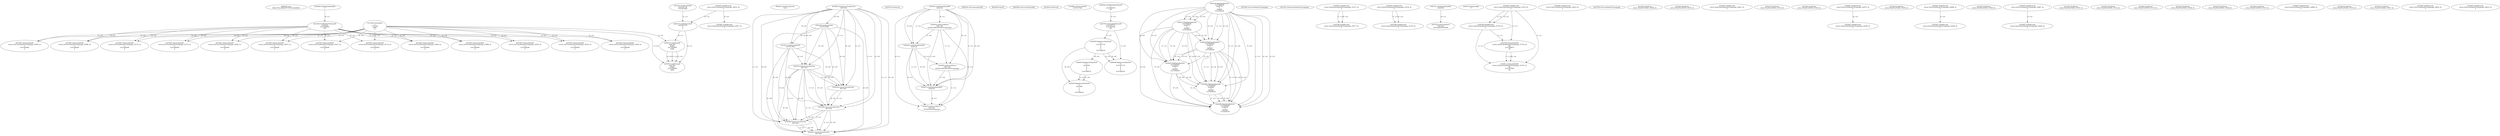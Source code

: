 // Global SCDG with merge call
digraph {
	0 [label="6850628.main
000acd72ac2628c8733533dca4afbb30"]
	1 [label="4254480.GetModuleHandleW
0"]
	2 [label="6844434.SetThreadLocale
1024"]
	3 [label="4243965.InitializeCriticalSection
6917004"]
	4 [label="4243979.GetVersion
"]
	5 [label="4244018.GetModuleHandleW
4244120"]
	6 [label="4244024.GetProcAddress
9441320
GetThreadPreferredUILanguages"]
	5 -> 6 [label="(0-->1)"]
	7 [label="4244044.GetModuleHandleW
4244120"]
	5 -> 7 [label="(1-->1)"]
	5 -> 7 [label="(0-->0)"]
	6 -> 7 [label="(1-->0)"]
	8 [label="4244050.GetProcAddress
9441320
SetThreadPreferredUILanguages"]
	5 -> 8 [label="(0-->1)"]
	6 -> 8 [label="(1-->1)"]
	7 -> 8 [label="(0-->1)"]
	9 [label="4244070.GetModuleHandleW
4244120"]
	5 -> 9 [label="(1-->1)"]
	7 -> 9 [label="(1-->1)"]
	5 -> 9 [label="(0-->0)"]
	6 -> 9 [label="(1-->0)"]
	7 -> 9 [label="(0-->0)"]
	8 -> 9 [label="(1-->0)"]
	10 [label="4244076.GetProcAddress
9441320
GetThreadUILanguage"]
	5 -> 10 [label="(0-->1)"]
	6 -> 10 [label="(1-->1)"]
	7 -> 10 [label="(0-->1)"]
	8 -> 10 [label="(1-->1)"]
	9 -> 10 [label="(0-->1)"]
	11 [label="4250188.GetSystemInfo
2147417660"]
	3 -> 11 [label="(0-->0)"]
	12 [label="6844540.GetCommandLineW
"]
	13 [label="4214413.GetStartupInfoW
2147417624"]
	3 -> 13 [label="(0-->0)"]
	11 -> 13 [label="(0-->0)"]
	14 [label="6844560.GetACP
"]
	15 [label="6844580.GetCurrentThreadId
"]
	16 [label="4250204.GetVersion
"]
	17 [label="4276690.GetVersionExW
2147417420"]
	18 [label="4243306.GetModuleFileNameW
4194304
2147408904
522"]
	1 -> 18 [label="(0-->1)"]
	19 [label="4248064.GetModuleFileNameW
0
2147408370
261"]
	20 [label="4215383.VirtualAlloc
0
1310704
4096
4"]
	21 [label="4246338.RegOpenKeyExW
2147483649
4246772
0
983065
2147408236"]
	22 [label="4246372.RegOpenKeyExW
2147483650
4246772
0
983065
2147408236"]
	21 -> 22 [label="(2-->2)"]
	21 -> 22 [label="(4-->4)"]
	21 -> 22 [label="(5-->5)"]
	23 [label="4246402.RegOpenKeyExW
2147483649
4246832
0
983065
2147408236"]
	21 -> 23 [label="(1-->1)"]
	21 -> 23 [label="(4-->4)"]
	22 -> 23 [label="(4-->4)"]
	21 -> 23 [label="(5-->5)"]
	22 -> 23 [label="(5-->5)"]
	24 [label="4246432.RegOpenKeyExW
2147483650
4246832
0
983065
2147408236"]
	22 -> 24 [label="(1-->1)"]
	23 -> 24 [label="(2-->2)"]
	21 -> 24 [label="(4-->4)"]
	22 -> 24 [label="(4-->4)"]
	23 -> 24 [label="(4-->4)"]
	21 -> 24 [label="(5-->5)"]
	22 -> 24 [label="(5-->5)"]
	23 -> 24 [label="(5-->5)"]
	25 [label="4246462.RegOpenKeyExW
2147483649
4246884
0
983065
2147408236"]
	21 -> 25 [label="(1-->1)"]
	23 -> 25 [label="(1-->1)"]
	21 -> 25 [label="(4-->4)"]
	22 -> 25 [label="(4-->4)"]
	23 -> 25 [label="(4-->4)"]
	24 -> 25 [label="(4-->4)"]
	21 -> 25 [label="(5-->5)"]
	22 -> 25 [label="(5-->5)"]
	23 -> 25 [label="(5-->5)"]
	24 -> 25 [label="(5-->5)"]
	26 [label="4246492.RegOpenKeyExW
2147483649
4246936
0
983065
2147408236"]
	21 -> 26 [label="(1-->1)"]
	23 -> 26 [label="(1-->1)"]
	25 -> 26 [label="(1-->1)"]
	21 -> 26 [label="(4-->4)"]
	22 -> 26 [label="(4-->4)"]
	23 -> 26 [label="(4-->4)"]
	24 -> 26 [label="(4-->4)"]
	25 -> 26 [label="(4-->4)"]
	21 -> 26 [label="(5-->5)"]
	22 -> 26 [label="(5-->5)"]
	23 -> 26 [label="(5-->5)"]
	24 -> 26 [label="(5-->5)"]
	25 -> 26 [label="(5-->5)"]
	27 [label="4247883.GetUserDefaultUILanguage
"]
	28 [label="4245418.EnterCriticalSection
6917004"]
	3 -> 28 [label="(1-->1)"]
	3 -> 28 [label="(0-->0)"]
	11 -> 28 [label="(0-->0)"]
	13 -> 28 [label="(0-->0)"]
	29 [label="4245454.LeaveCriticalSection
6917004"]
	3 -> 29 [label="(1-->1)"]
	28 -> 29 [label="(1-->1)"]
	3 -> 29 [label="(0-->0)"]
	11 -> 29 [label="(0-->0)"]
	13 -> 29 [label="(0-->0)"]
	28 -> 29 [label="(0-->0)"]
	30 [label="4247923.GetSystemDefaultUILanguage
"]
	31 [label="4245469.LeaveCriticalSection
6917004"]
	3 -> 31 [label="(1-->1)"]
	28 -> 31 [label="(1-->1)"]
	29 -> 31 [label="(1-->1)"]
	3 -> 31 [label="(0-->0)"]
	11 -> 31 [label="(0-->0)"]
	13 -> 31 [label="(0-->0)"]
	28 -> 31 [label="(0-->0)"]
	29 -> 31 [label="(0-->0)"]
	32 [label="4245487.IsValidLocale
retval_GetSystemDefaultUILanguage_33377_32
2"]
	33 [label="4244766.IsValidLocale
retval_GetSystemDefaultUILanguage_33377_32
2"]
	32 -> 33 [label="(1-->1)"]
	32 -> 33 [label="(2-->2)"]
	34 [label="4245487.IsValidLocale
retval_GetSystemDefaultUILanguage_33378_32
2"]
	35 [label="4244766.IsValidLocale
retval_GetSystemDefaultUILanguage_33378_32
2"]
	34 -> 35 [label="(1-->1)"]
	34 -> 35 [label="(2-->2)"]
	36 [label="4245741.GetModuleHandleW
4246160"]
	37 [label="4245758.GetProcAddress
9441320
GetLongPathNameW"]
	36 -> 37 [label="(0-->1)"]
	38 [label="4245785.GetLongPathNameW
2147407710
2147406542
261"]
	19 -> 38 [label="(3-->3)"]
	39 [label="4246556.RegQueryValueExW
0
2147407710
0
0
0
2147408232"]
	38 -> 39 [label="(1-->2)"]
	40 [label="4246635.RegQueryValueExW
0
4247000
0
0
0
2147408232"]
	39 -> 40 [label="(6-->6)"]
	41 [label="4246722.RegCloseKey
0"]
	42 [label="4245487.IsValidLocale
retval_GetSystemDefaultUILanguage_33379_32
2"]
	43 [label="4244766.IsValidLocale
retval_GetSystemDefaultUILanguage_33379_32
2"]
	42 -> 43 [label="(1-->1)"]
	42 -> 43 [label="(2-->2)"]
	44 [label="4244794.GetLocaleInfoW
retval_GetSystemDefaultUILanguage_33379_32
89
2147408070
85"]
	42 -> 44 [label="(1-->1)"]
	43 -> 44 [label="(1-->1)"]
	45 [label="4244811.GetLocaleInfoW
retval_GetSystemDefaultUILanguage_33379_32
90
2147407900
85"]
	42 -> 45 [label="(1-->1)"]
	43 -> 45 [label="(1-->1)"]
	44 -> 45 [label="(1-->1)"]
	44 -> 45 [label="(4-->4)"]
	46 [label="4246599.RegQueryValueExW
0
2147407710
0
0
0
2147408232"]
	38 -> 46 [label="(1-->2)"]
	39 -> 46 [label="(2-->2)"]
	39 -> 46 [label="(6-->6)"]
	47 [label="4245487.IsValidLocale
retval_GetUserDefaultUILanguage_32914_32
2"]
	48 [label="4245580.EnterCriticalSection
6917004"]
	3 -> 48 [label="(1-->1)"]
	28 -> 48 [label="(1-->1)"]
	31 -> 48 [label="(1-->1)"]
	3 -> 48 [label="(0-->0)"]
	11 -> 48 [label="(0-->0)"]
	13 -> 48 [label="(0-->0)"]
	28 -> 48 [label="(0-->0)"]
	31 -> 48 [label="(0-->0)"]
	49 [label="4245621.LeaveCriticalSection
6917004"]
	3 -> 49 [label="(1-->1)"]
	28 -> 49 [label="(1-->1)"]
	31 -> 49 [label="(1-->1)"]
	48 -> 49 [label="(1-->1)"]
	3 -> 49 [label="(0-->0)"]
	11 -> 49 [label="(0-->0)"]
	13 -> 49 [label="(0-->0)"]
	28 -> 49 [label="(0-->0)"]
	31 -> 49 [label="(0-->0)"]
	48 -> 49 [label="(0-->0)"]
	50 [label="4247558.GetUserDefaultUILanguage
"]
	51 [label="4247567.GetLocaleInfoW
retval_GetUserDefaultUILanguage_33598_32
3
2147408268
4"]
	18 -> 51 [label="(0-->2)"]
	20 -> 51 [label="(4-->4)"]
	52 [label="4247247.FindFirstFileW
3224341740
2147407640"]
	53 [label="4247263.FindClose
retval_FindFirstFileW_33696_32"]
	54 [label="4245487.IsValidLocale
retval_GetUserDefaultUILanguage_32874_32
2"]
	55 [label="4247567.GetLocaleInfoW
retval_GetUserDefaultUILanguage_33035_32
3
2147408268
4"]
	18 -> 55 [label="(0-->2)"]
	20 -> 55 [label="(4-->4)"]
	56 [label="4247263.FindClose
retval_FindFirstFileW_33045_32"]
	57 [label="4248145.LoadLibraryExW
3224341740
0
2"]
	52 -> 57 [label="(1-->1)"]
	54 -> 57 [label="(2-->3)"]
	58 [label="4250073.LoadStringW
9441340
65485
2147409468
4096"]
	57 -> 58 [label="(0-->1)"]
	20 -> 58 [label="(3-->4)"]
	59 [label="4246676.RegQueryValueExW
0
4247000
0
0
0
2147408232"]
	40 -> 59 [label="(2-->2)"]
	39 -> 59 [label="(6-->6)"]
	40 -> 59 [label="(6-->6)"]
	60 [label="4245487.IsValidLocale
retval_GetSystemDefaultUILanguage_32921_32
2"]
	61 [label="4247567.GetLocaleInfoW
retval_GetUserDefaultUILanguage_33095_32
3
2147408268
4"]
	18 -> 61 [label="(0-->2)"]
	20 -> 61 [label="(4-->4)"]
	62 [label="4247263.FindClose
retval_FindFirstFileW_33303_32"]
	63 [label="4247567.GetLocaleInfoW
retval_GetUserDefaultUILanguage_33096_32
3
2147408268
4"]
	18 -> 63 [label="(0-->2)"]
	20 -> 63 [label="(4-->4)"]
	64 [label="4247263.FindClose
retval_FindFirstFileW_33304_32"]
	65 [label="4245487.IsValidLocale
retval_GetUserDefaultUILanguage_32875_32
2"]
	66 [label="4245487.IsValidLocale
retval_GetSystemDefaultUILanguage_32938_32
2"]
	65 -> 66 [label="(2-->2)"]
	67 [label="4247567.GetLocaleInfoW
retval_GetUserDefaultUILanguage_33173_32
3
2147408268
4"]
	18 -> 67 [label="(0-->2)"]
	20 -> 67 [label="(4-->4)"]
	68 [label="4247263.FindClose
retval_FindFirstFileW_33305_32"]
	69 [label="4245487.IsValidLocale
retval_GetUserDefaultUILanguage_32886_32
2"]
	70 [label="4245487.IsValidLocale
retval_GetSystemDefaultUILanguage_32939_32
2"]
	69 -> 70 [label="(2-->2)"]
	71 [label="4247567.GetLocaleInfoW
retval_GetUserDefaultUILanguage_33174_32
3
2147408268
4"]
	18 -> 71 [label="(0-->2)"]
	20 -> 71 [label="(4-->4)"]
	72 [label="4247263.FindClose
retval_FindFirstFileW_33306_32"]
	73 [label="4245487.IsValidLocale
retval_GetUserDefaultUILanguage_32887_32
2"]
	74 [label="4245487.IsValidLocale
retval_GetSystemDefaultUILanguage_32940_32
2"]
	73 -> 74 [label="(2-->2)"]
	75 [label="4247567.GetLocaleInfoW
retval_GetUserDefaultUILanguage_33175_32
3
2147408268
4"]
	18 -> 75 [label="(0-->2)"]
	20 -> 75 [label="(4-->4)"]
	76 [label="4247263.FindClose
retval_FindFirstFileW_33307_32"]
	77 [label="4247567.GetLocaleInfoW
retval_GetUserDefaultUILanguage_32976_32
3
2147408268
4"]
	18 -> 77 [label="(0-->2)"]
	20 -> 77 [label="(4-->4)"]
	78 [label="4247263.FindClose
retval_FindFirstFileW_33134_32"]
	79 [label="4247567.GetLocaleInfoW
retval_GetUserDefaultUILanguage_32977_32
3
2147408268
4"]
	18 -> 79 [label="(0-->2)"]
	20 -> 79 [label="(4-->4)"]
	80 [label="4247263.FindClose
retval_FindFirstFileW_33135_32"]
	81 [label="4250073.LoadStringW
9441340
65484
2147409468
4096"]
	57 -> 81 [label="(0-->1)"]
	58 -> 81 [label="(1-->1)"]
	58 -> 81 [label="(3-->3)"]
	20 -> 81 [label="(3-->4)"]
	58 -> 81 [label="(4-->4)"]
	82 [label="4247567.GetLocaleInfoW
retval_GetUserDefaultUILanguage_33036_32
3
2147408268
4"]
	18 -> 82 [label="(0-->2)"]
	20 -> 82 [label="(4-->4)"]
	83 [label="4247263.FindClose
retval_FindFirstFileW_33046_32"]
	84 [label="4247567.GetLocaleInfoW
retval_GetUserDefaultUILanguage_33038_32
3
2147408268
4"]
	18 -> 84 [label="(0-->2)"]
	20 -> 84 [label="(4-->4)"]
	85 [label="4247263.FindClose
retval_FindFirstFileW_33048_32"]
	86 [label="4247263.FindClose
retval_FindFirstFileW_33315_32"]
	87 [label="4245487.IsValidLocale
retval_GetUserDefaultUILanguage_32888_32
2"]
	88 [label="4247567.GetLocaleInfoW
retval_GetUserDefaultUILanguage_33039_32
3
2147408268
4"]
	18 -> 88 [label="(0-->2)"]
	20 -> 88 [label="(4-->4)"]
	89 [label="4247263.FindClose
retval_FindFirstFileW_33316_32"]
	90 [label="4247567.GetLocaleInfoW
retval_GetUserDefaultUILanguage_33037_32
3
2147408268
4"]
	18 -> 90 [label="(0-->2)"]
	20 -> 90 [label="(4-->4)"]
	91 [label="4247263.FindClose
retval_FindFirstFileW_33047_32"]
	92 [label="4245487.IsValidLocale
retval_GetUserDefaultUILanguage_32832_32
2"]
	93 [label="4245487.IsValidLocale
retval_GetUserDefaultUILanguage_32833_32
2"]
	94 [label="4245487.IsValidLocale
retval_GetSystemDefaultUILanguage_32937_32
2"]
	54 -> 94 [label="(2-->2)"]
}
